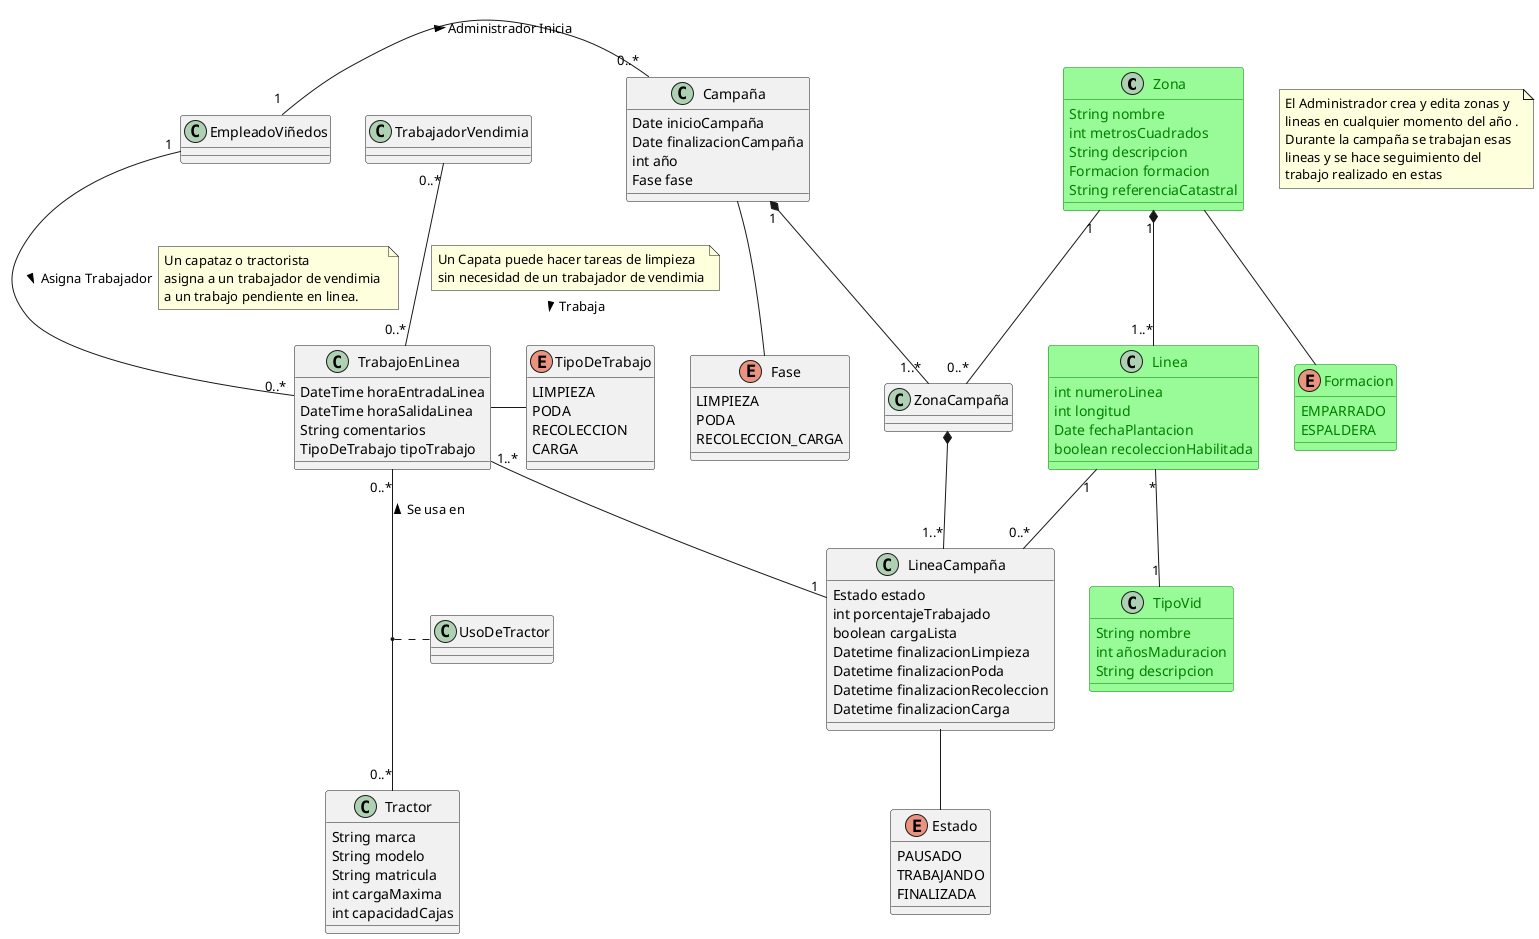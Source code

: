 @startuml CapaPersistencia1


class Zona #palegreen;line:green;text:green {
    String nombre
    int metrosCuadrados
    String descripcion
    Formacion formacion
    String referenciaCatastral
}

enum Formacion #palegreen;line:green;text:green{
    EMPARRADO
    ESPALDERA
}

note as N1
    El Administrador crea y edita zonas y 
    lineas en cualquier momento del año .
    Durante la campaña se trabajan esas 
    lineas y se hace seguimiento del
    trabajo realizado en estas
end note
class Linea #palegreen;line:green;text:green{
    int numeroLinea
    int longitud
    Date fechaPlantacion
    boolean recoleccionHabilitada
}

class TipoVid #palegreen;line:green;text:green{
    String nombre
    int añosMaduracion
    String descripcion
}

class TrabajadorVendimia{

}


class TrabajoEnLinea{
    DateTime horaEntradaLinea
    DateTime horaSalidaLinea    
    String comentarios
    TipoDeTrabajo tipoTrabajo
}

Enum TipoDeTrabajo{
    LIMPIEZA
    PODA
    RECOLECCION
    CARGA

}

class Campaña{
    Date inicioCampaña
    Date finalizacionCampaña
    int año
    Fase fase

}

class LineaCampaña{
    Estado estado
    int porcentajeTrabajado
    boolean cargaLista
    Datetime finalizacionLimpieza
    Datetime finalizacionPoda
    Datetime finalizacionRecoleccion
    Datetime finalizacionCarga
}

enum Estado{
    PAUSADO
    TRABAJANDO
    FINALIZADA
}

enum Fase{
    LIMPIEZA
    PODA
    RECOLECCION_CARGA
}


class ZonaCampaña{
    
}


class EmpleadoViñedos{
}

class Tractor{
    String marca
    String modelo
    String matricula
    int cargaMaxima
    int capacidadCajas
}

class UsoDeTractor{
    
}
 

Zona -- Formacion 

TrabajoEnLinea "0..*" -up- "0..*" Tractor : > Se usa en 

(TrabajoEnLinea,Tractor) ..  UsoDeTractor

EmpleadoViñedos "1" -- "0..*" TrabajoEnLinea : Asigna Trabajador >
note right on link
    Un capataz o tractorista
    asigna a un trabajador de vendimia 
    a un trabajo pendiente en linea.
end note

EmpleadoViñedos "1  "-right- "0..*" Campaña : Administrador Inicia >

TrabajadorVendimia "0..*" -- "0..*" TrabajoEnLinea : Trabaja >
note top on link
    Un Capata puede hacer tareas de limpieza 
    sin necesidad de un trabajador de vendimia
end note


' EmpleadoViñedos "1" -- "0..*" Zona : administra >

Zona "1" *-- "1..*" Linea
Linea "*" -- "1" TipoVid


TrabajoEnLinea "1..*" --  "1" LineaCampaña

TrabajoEnLinea -right- TipoDeTrabajo

Linea "1" --  "0..*" LineaCampaña
Zona "1" -- "0..*"  ZonaCampaña 

LineaCampaña -- Estado

Campaña "1" *-- "1..*" ZonaCampaña
ZonaCampaña *-- "1..*" LineaCampaña 

Campaña -- Fase




' Problema: Que pasa si una linea es deshabilitada a mitad de campaña? DEBE DESHABILITARSE de la campaña si no se hizo recoleccion. PROBAR ESTO

@enduml
